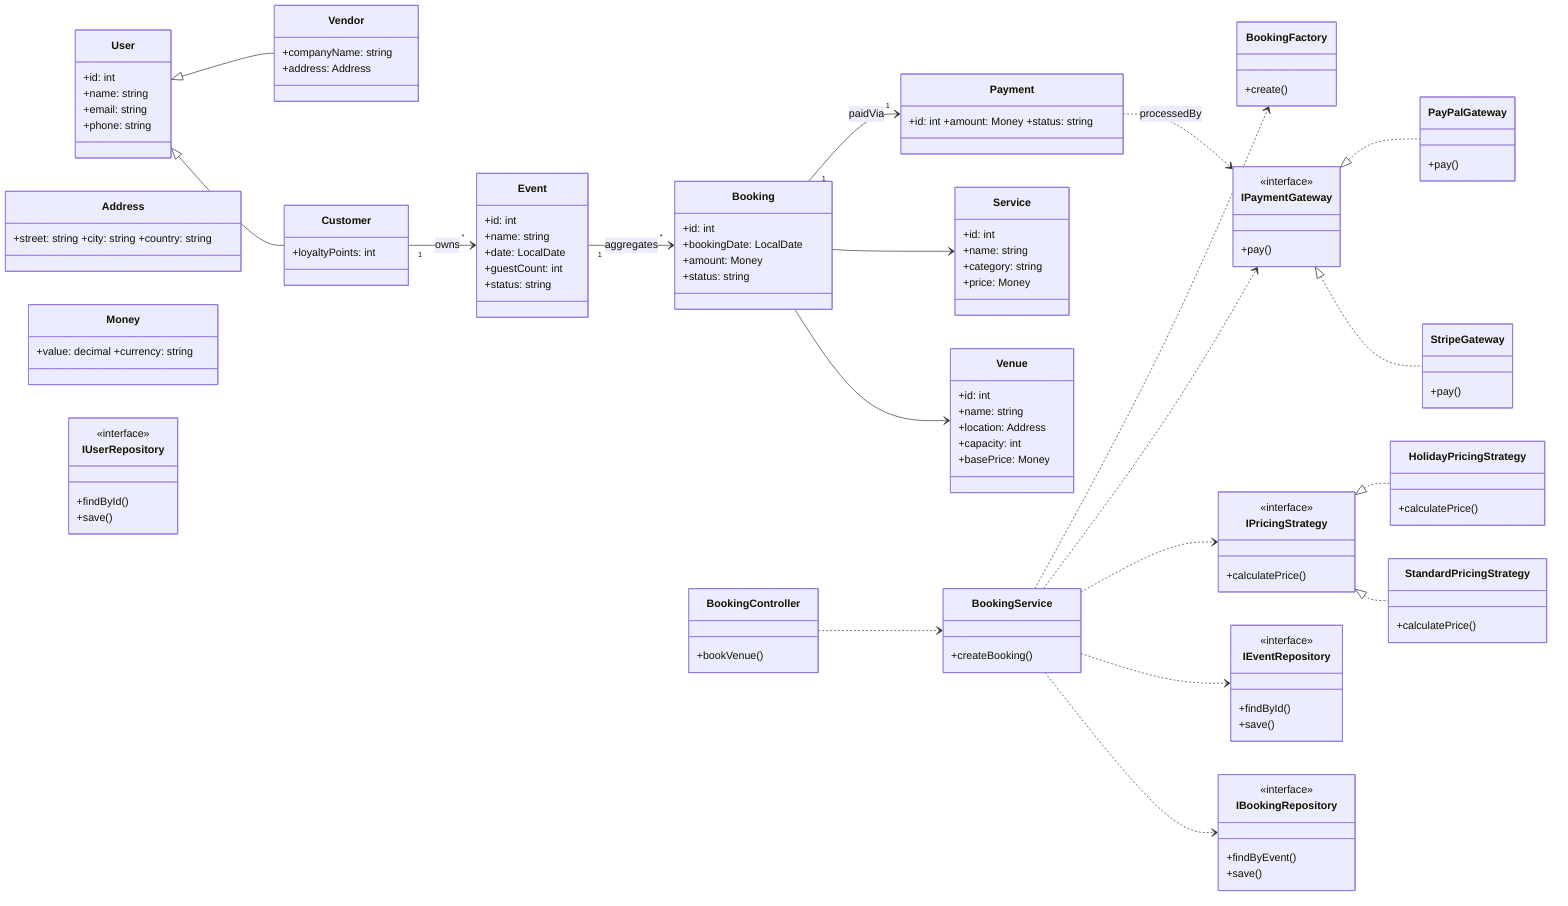 classDiagram
  direction LR

  %% ========= DOMAIN ENTITIES =========
  class User {
    +id: int
    +name: string
    +email: string
    +phone: string
  }
  class Customer { +loyaltyPoints: int }
  User <|-- Customer

  class Vendor {
    +companyName: string
    +address: Address
  }
  User <|-- Vendor

  class Venue {
    +id: int
    +name: string
    +location: Address
    +capacity: int
    +basePrice: Money
  }

  class Service {
    +id: int
    +name: string
    +category: string
    +price: Money
  }

  class Event {
    +id: int
    +name: string
    +date: LocalDate
    +guestCount: int
    +status: string
  }
  Customer "1" --> "*" Event : owns

  class Booking {
    +id: int
    +bookingDate: LocalDate
    +amount: Money
    +status: string
  }
  Event "1" --> "*" Booking : aggregates
  Booking --> Venue
  Booking --> Service

  class Payment { +id: int +amount: Money +status: string }
  Booking "1" --> "1" Payment : paidVia

  %% ========= VALUE OBJECTS =========
  class Address { +street: string +city: string +country: string }
  class Money   { +value: decimal +currency: string }

  %% ========= REPOSITORIES (Interfaces) =========
  class IUserRepository {
    <<interface>>
    +findById()
    +save()
  }
  class IEventRepository {
    <<interface>>
    +findById()
    +save()
  }
  class IBookingRepository {
    <<interface>>
    +findByEvent()
    +save()
  }

  %% ========= SERVICES =========
  class BookingService { +createBooking() }
  BookingService ..> IBookingRepository
  BookingService ..> IEventRepository
  BookingService ..> IPricingStrategy
  BookingService ..> IPaymentGateway

  %% ========= STRATEGY – Pricing =========
  class IPricingStrategy {
    <<interface>>
    +calculatePrice()
  }
  class StandardPricingStrategy { +calculatePrice() }
  class HolidayPricingStrategy  { +calculatePrice() }
  IPricingStrategy <|.. StandardPricingStrategy
  IPricingStrategy <|.. HolidayPricingStrategy

  %% ========= STRATEGY – Payment =========
  class IPaymentGateway {
    <<interface>>
    +pay()
  }
  class StripeGateway { +pay() }
  class PayPalGateway { +pay() }
  IPaymentGateway <|.. StripeGateway
  IPaymentGateway <|.. PayPalGateway
  Payment ..> IPaymentGateway : processedBy

  %% ========= CONTROLLER LAYER =========
  class BookingController { +bookVenue() }
  BookingController ..> BookingService

  %% ========= FACTORY =========
  class BookingFactory { +create() }
  BookingService ..> BookingFactory